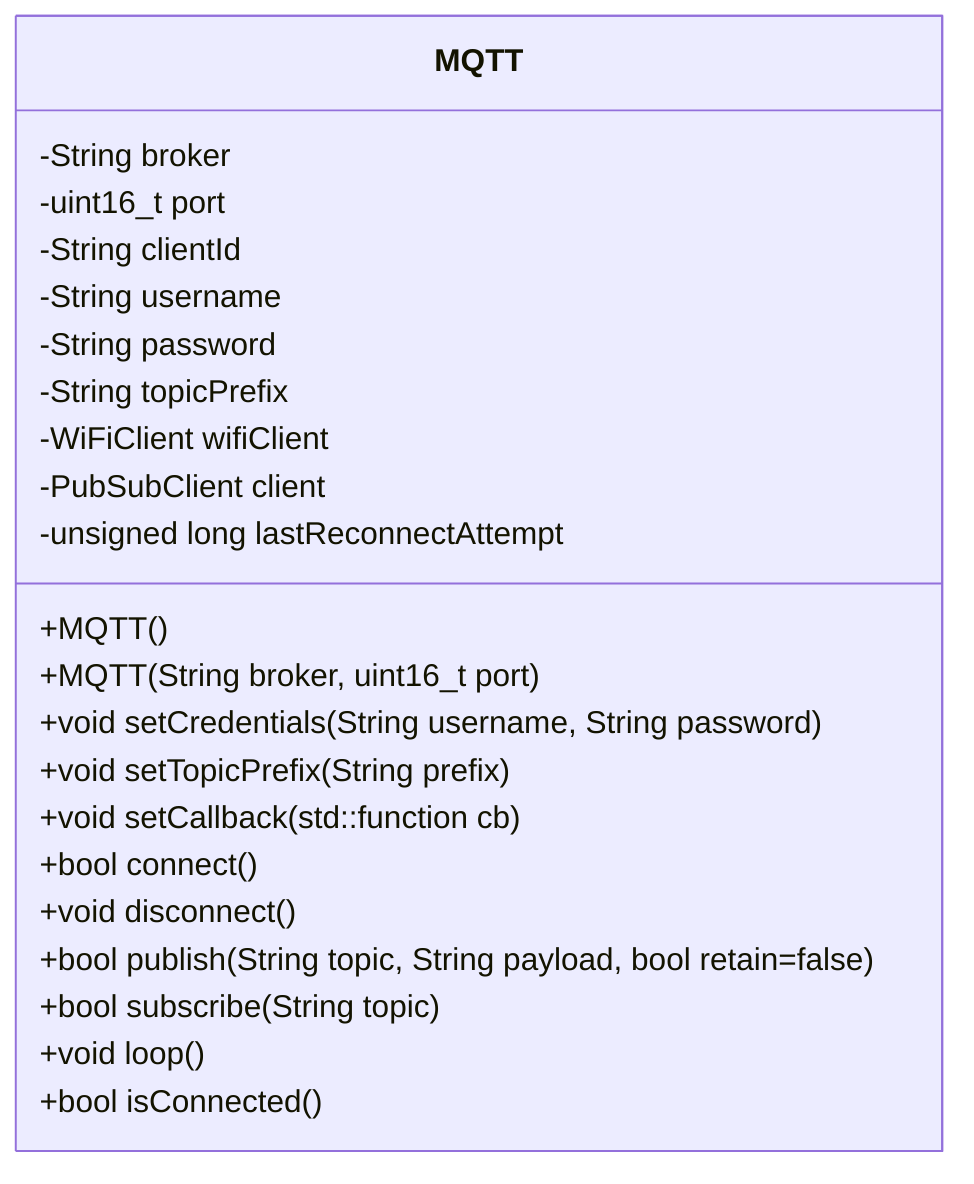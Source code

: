 classDiagram
    class MQTT {
        -String broker
        -uint16_t port
        -String clientId
        -String username
        -String password
        -String topicPrefix
        -WiFiClient wifiClient
        -PubSubClient client
        -unsigned long lastReconnectAttempt

        +MQTT()
        +MQTT(String broker, uint16_t port)
        +void setCredentials(String username, String password)
        +void setTopicPrefix(String prefix)
        +void setCallback(std::function<void(String, String)> cb)
        +bool connect()
        +void disconnect()
        +bool publish(String topic, String payload, bool retain=false)
        +bool subscribe(String topic)
        +void loop()
        +bool isConnected()
    }